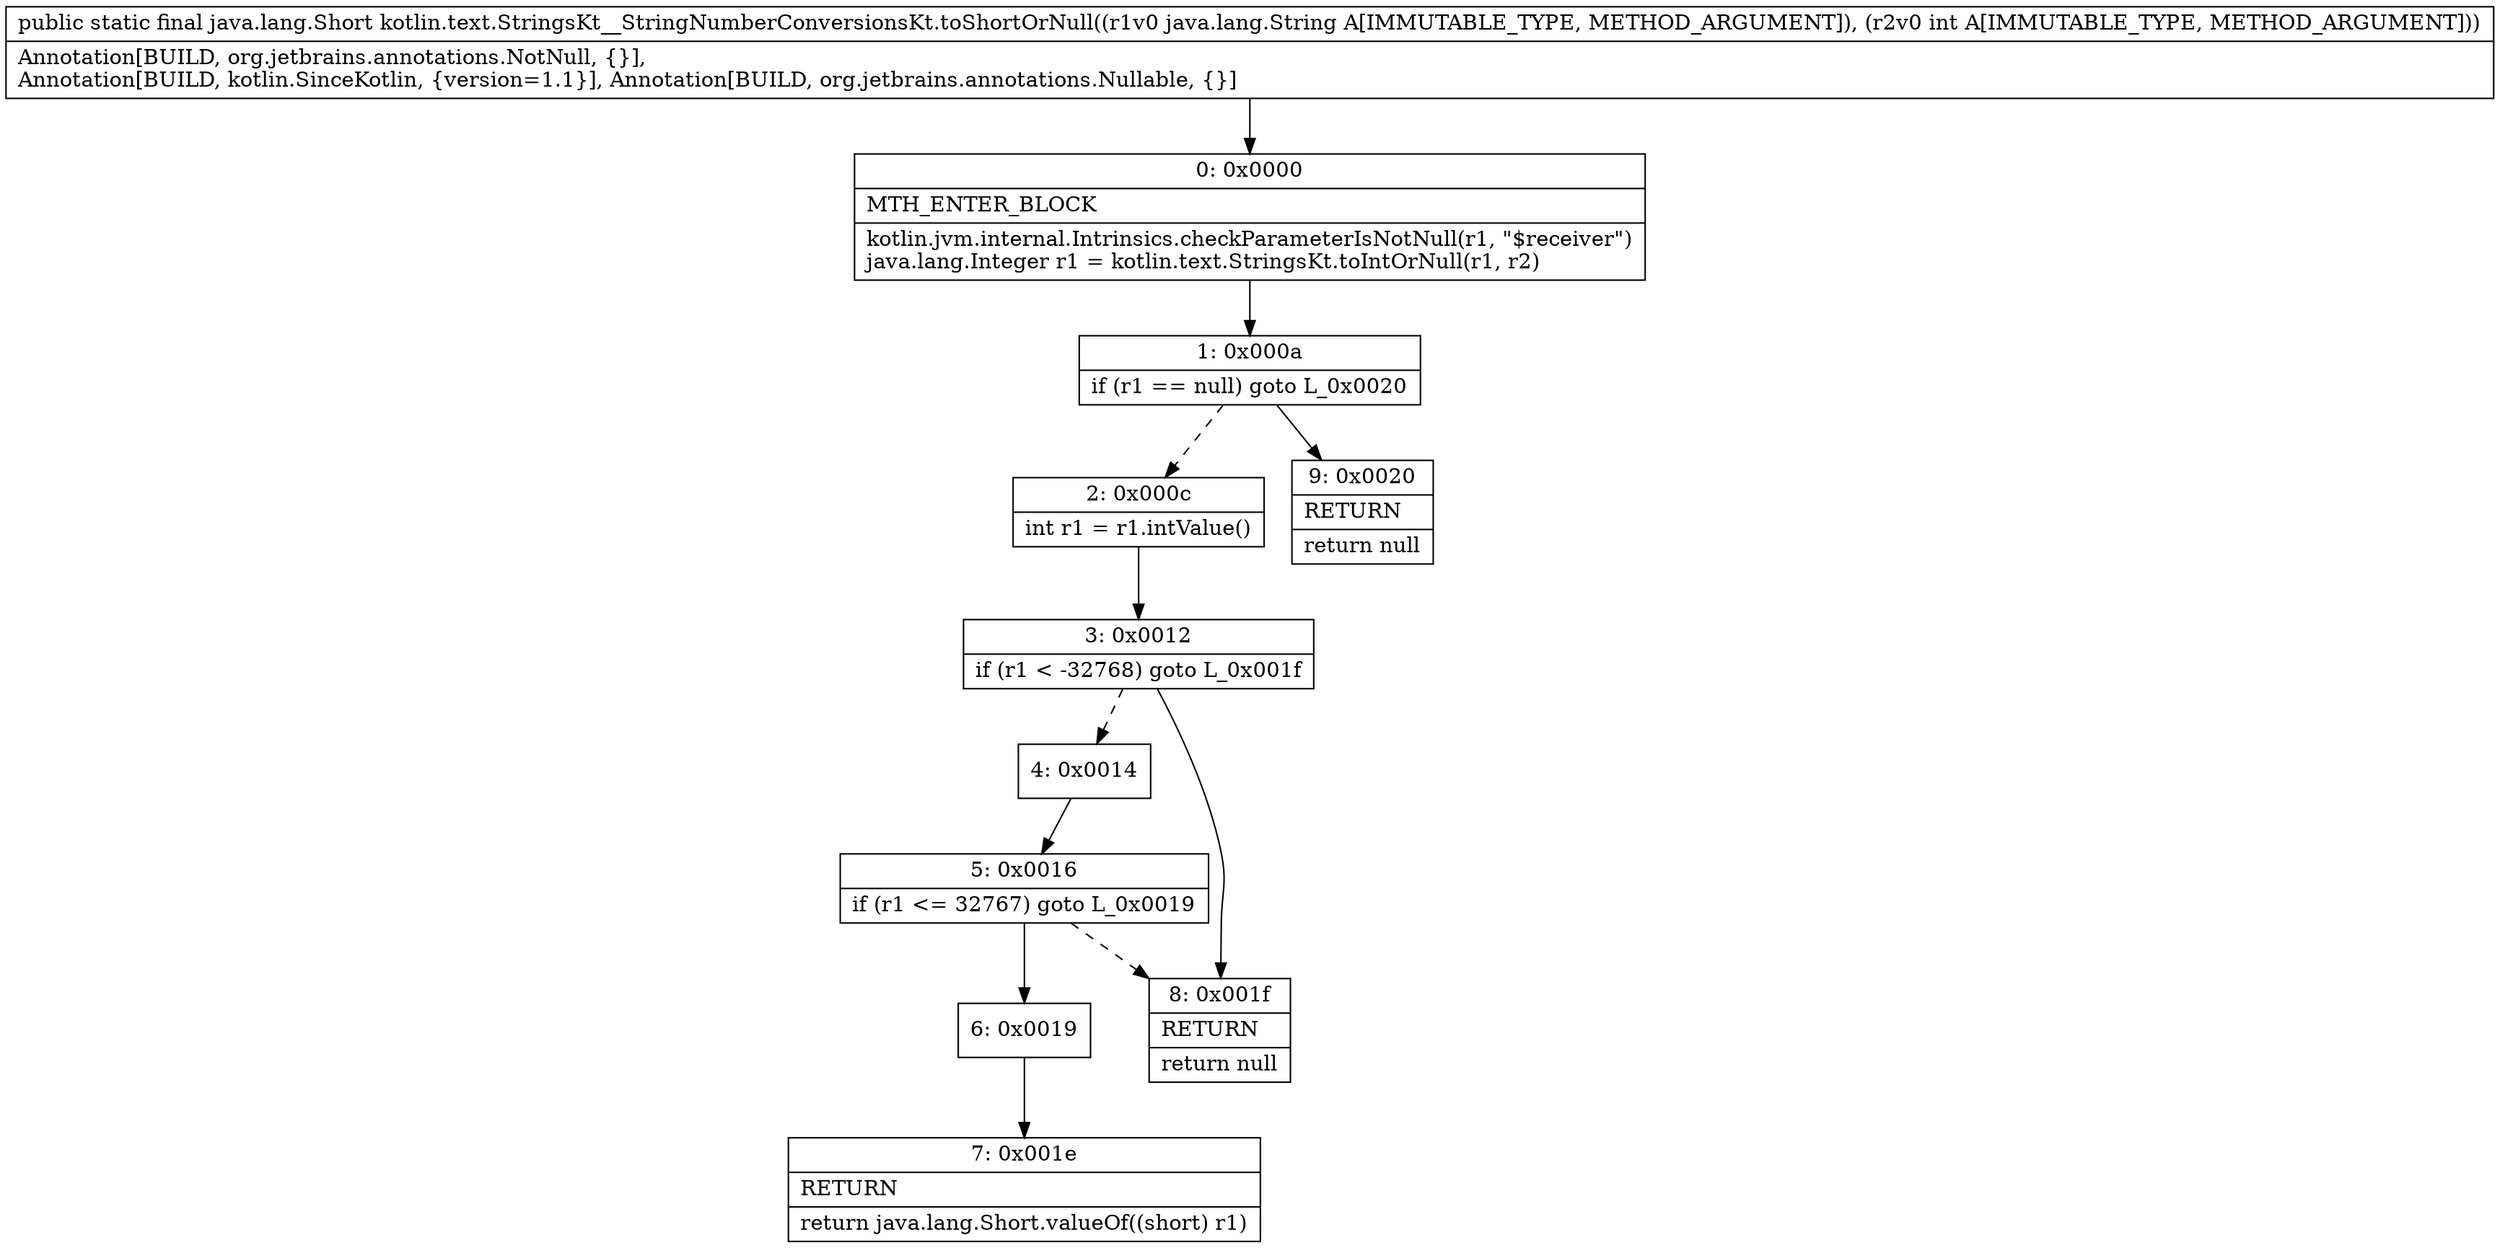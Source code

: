 digraph "CFG forkotlin.text.StringsKt__StringNumberConversionsKt.toShortOrNull(Ljava\/lang\/String;I)Ljava\/lang\/Short;" {
Node_0 [shape=record,label="{0\:\ 0x0000|MTH_ENTER_BLOCK\l|kotlin.jvm.internal.Intrinsics.checkParameterIsNotNull(r1, \"$receiver\")\ljava.lang.Integer r1 = kotlin.text.StringsKt.toIntOrNull(r1, r2)\l}"];
Node_1 [shape=record,label="{1\:\ 0x000a|if (r1 == null) goto L_0x0020\l}"];
Node_2 [shape=record,label="{2\:\ 0x000c|int r1 = r1.intValue()\l}"];
Node_3 [shape=record,label="{3\:\ 0x0012|if (r1 \< \-32768) goto L_0x001f\l}"];
Node_4 [shape=record,label="{4\:\ 0x0014}"];
Node_5 [shape=record,label="{5\:\ 0x0016|if (r1 \<= 32767) goto L_0x0019\l}"];
Node_6 [shape=record,label="{6\:\ 0x0019}"];
Node_7 [shape=record,label="{7\:\ 0x001e|RETURN\l|return java.lang.Short.valueOf((short) r1)\l}"];
Node_8 [shape=record,label="{8\:\ 0x001f|RETURN\l|return null\l}"];
Node_9 [shape=record,label="{9\:\ 0x0020|RETURN\l|return null\l}"];
MethodNode[shape=record,label="{public static final java.lang.Short kotlin.text.StringsKt__StringNumberConversionsKt.toShortOrNull((r1v0 java.lang.String A[IMMUTABLE_TYPE, METHOD_ARGUMENT]), (r2v0 int A[IMMUTABLE_TYPE, METHOD_ARGUMENT]))  | Annotation[BUILD, org.jetbrains.annotations.NotNull, \{\}], \lAnnotation[BUILD, kotlin.SinceKotlin, \{version=1.1\}], Annotation[BUILD, org.jetbrains.annotations.Nullable, \{\}]\l}"];
MethodNode -> Node_0;
Node_0 -> Node_1;
Node_1 -> Node_2[style=dashed];
Node_1 -> Node_9;
Node_2 -> Node_3;
Node_3 -> Node_4[style=dashed];
Node_3 -> Node_8;
Node_4 -> Node_5;
Node_5 -> Node_6;
Node_5 -> Node_8[style=dashed];
Node_6 -> Node_7;
}

